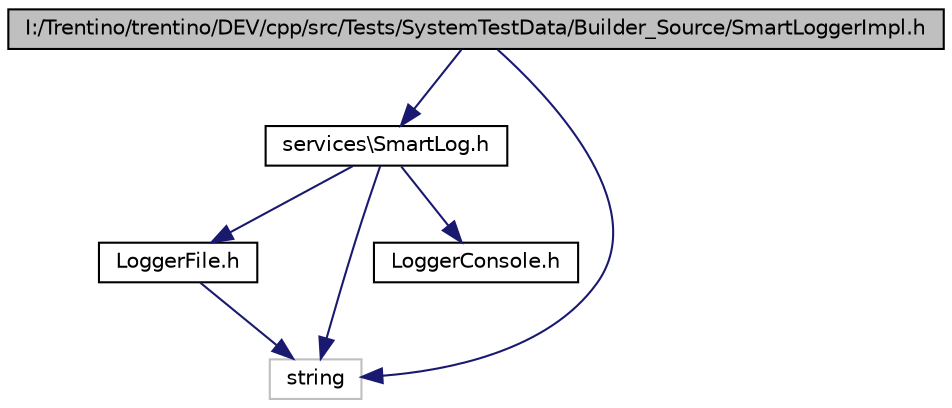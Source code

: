 digraph G
{
  edge [fontname="Helvetica",fontsize="10",labelfontname="Helvetica",labelfontsize="10"];
  node [fontname="Helvetica",fontsize="10",shape=record];
  Node1 [label="I:/Trentino/trentino/DEV/cpp/src/Tests/SystemTestData/Builder_Source/SmartLoggerImpl.h",height=0.2,width=0.4,color="black", fillcolor="grey75", style="filled" fontcolor="black"];
  Node1 -> Node2 [color="midnightblue",fontsize="10",style="solid",fontname="Helvetica"];
  Node2 [label="services\\SmartLog.h",height=0.2,width=0.4,color="black", fillcolor="white", style="filled",URL="$_source_2services_2_smart_log_8h.html"];
  Node2 -> Node3 [color="midnightblue",fontsize="10",style="solid",fontname="Helvetica"];
  Node3 [label="LoggerFile.h",height=0.2,width=0.4,color="black", fillcolor="white", style="filled",URL="$_source_2services_2_logger_file_8h.html"];
  Node3 -> Node4 [color="midnightblue",fontsize="10",style="solid",fontname="Helvetica"];
  Node4 [label="string",height=0.2,width=0.4,color="grey75", fillcolor="white", style="filled"];
  Node2 -> Node5 [color="midnightblue",fontsize="10",style="solid",fontname="Helvetica"];
  Node5 [label="LoggerConsole.h",height=0.2,width=0.4,color="black", fillcolor="white", style="filled",URL="$_source_2services_2_logger_console_8h.html"];
  Node2 -> Node4 [color="midnightblue",fontsize="10",style="solid",fontname="Helvetica"];
  Node1 -> Node4 [color="midnightblue",fontsize="10",style="solid",fontname="Helvetica"];
}
